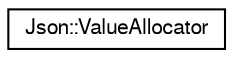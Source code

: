 digraph "Graphical Class Hierarchy"
{
  edge [fontname="FreeSans",fontsize="10",labelfontname="FreeSans",labelfontsize="10"];
  node [fontname="FreeSans",fontsize="10",shape=record];
  rankdir="LR";
  Node1 [label="Json::ValueAllocator",height=0.2,width=0.4,color="black", fillcolor="white", style="filled",URL="$class_json_1_1_value_allocator.html",tooltip="Experimental do not use: Allocator to customize member name and string value memory management done b..."];
}
